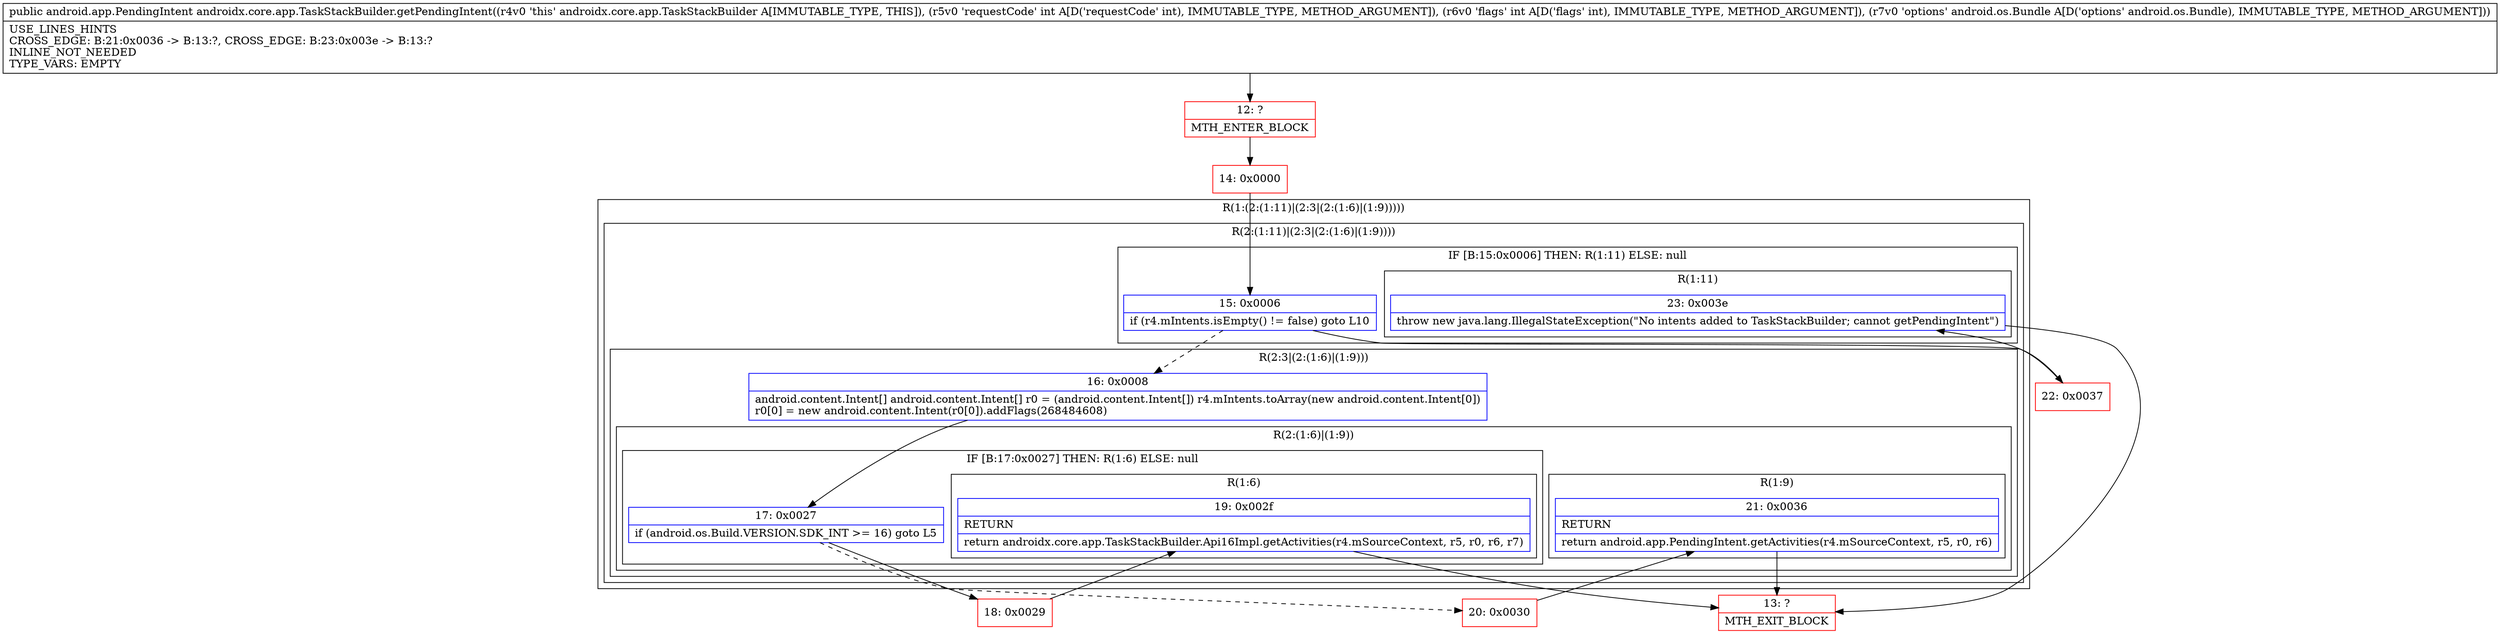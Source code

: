 digraph "CFG forandroidx.core.app.TaskStackBuilder.getPendingIntent(IILandroid\/os\/Bundle;)Landroid\/app\/PendingIntent;" {
subgraph cluster_Region_447445249 {
label = "R(1:(2:(1:11)|(2:3|(2:(1:6)|(1:9)))))";
node [shape=record,color=blue];
subgraph cluster_Region_1918278478 {
label = "R(2:(1:11)|(2:3|(2:(1:6)|(1:9))))";
node [shape=record,color=blue];
subgraph cluster_IfRegion_1544530402 {
label = "IF [B:15:0x0006] THEN: R(1:11) ELSE: null";
node [shape=record,color=blue];
Node_15 [shape=record,label="{15\:\ 0x0006|if (r4.mIntents.isEmpty() != false) goto L10\l}"];
subgraph cluster_Region_396891356 {
label = "R(1:11)";
node [shape=record,color=blue];
Node_23 [shape=record,label="{23\:\ 0x003e|throw new java.lang.IllegalStateException(\"No intents added to TaskStackBuilder; cannot getPendingIntent\")\l}"];
}
}
subgraph cluster_Region_254630656 {
label = "R(2:3|(2:(1:6)|(1:9)))";
node [shape=record,color=blue];
Node_16 [shape=record,label="{16\:\ 0x0008|android.content.Intent[] android.content.Intent[] r0 = (android.content.Intent[]) r4.mIntents.toArray(new android.content.Intent[0])\lr0[0] = new android.content.Intent(r0[0]).addFlags(268484608)\l}"];
subgraph cluster_Region_1443497049 {
label = "R(2:(1:6)|(1:9))";
node [shape=record,color=blue];
subgraph cluster_IfRegion_281049405 {
label = "IF [B:17:0x0027] THEN: R(1:6) ELSE: null";
node [shape=record,color=blue];
Node_17 [shape=record,label="{17\:\ 0x0027|if (android.os.Build.VERSION.SDK_INT \>= 16) goto L5\l}"];
subgraph cluster_Region_1148762130 {
label = "R(1:6)";
node [shape=record,color=blue];
Node_19 [shape=record,label="{19\:\ 0x002f|RETURN\l|return androidx.core.app.TaskStackBuilder.Api16Impl.getActivities(r4.mSourceContext, r5, r0, r6, r7)\l}"];
}
}
subgraph cluster_Region_760253690 {
label = "R(1:9)";
node [shape=record,color=blue];
Node_21 [shape=record,label="{21\:\ 0x0036|RETURN\l|return android.app.PendingIntent.getActivities(r4.mSourceContext, r5, r0, r6)\l}"];
}
}
}
}
}
Node_12 [shape=record,color=red,label="{12\:\ ?|MTH_ENTER_BLOCK\l}"];
Node_14 [shape=record,color=red,label="{14\:\ 0x0000}"];
Node_18 [shape=record,color=red,label="{18\:\ 0x0029}"];
Node_13 [shape=record,color=red,label="{13\:\ ?|MTH_EXIT_BLOCK\l}"];
Node_20 [shape=record,color=red,label="{20\:\ 0x0030}"];
Node_22 [shape=record,color=red,label="{22\:\ 0x0037}"];
MethodNode[shape=record,label="{public android.app.PendingIntent androidx.core.app.TaskStackBuilder.getPendingIntent((r4v0 'this' androidx.core.app.TaskStackBuilder A[IMMUTABLE_TYPE, THIS]), (r5v0 'requestCode' int A[D('requestCode' int), IMMUTABLE_TYPE, METHOD_ARGUMENT]), (r6v0 'flags' int A[D('flags' int), IMMUTABLE_TYPE, METHOD_ARGUMENT]), (r7v0 'options' android.os.Bundle A[D('options' android.os.Bundle), IMMUTABLE_TYPE, METHOD_ARGUMENT]))  | USE_LINES_HINTS\lCROSS_EDGE: B:21:0x0036 \-\> B:13:?, CROSS_EDGE: B:23:0x003e \-\> B:13:?\lINLINE_NOT_NEEDED\lTYPE_VARS: EMPTY\l}"];
MethodNode -> Node_12;Node_15 -> Node_16[style=dashed];
Node_15 -> Node_22;
Node_23 -> Node_13;
Node_16 -> Node_17;
Node_17 -> Node_18;
Node_17 -> Node_20[style=dashed];
Node_19 -> Node_13;
Node_21 -> Node_13;
Node_12 -> Node_14;
Node_14 -> Node_15;
Node_18 -> Node_19;
Node_20 -> Node_21;
Node_22 -> Node_23;
}

